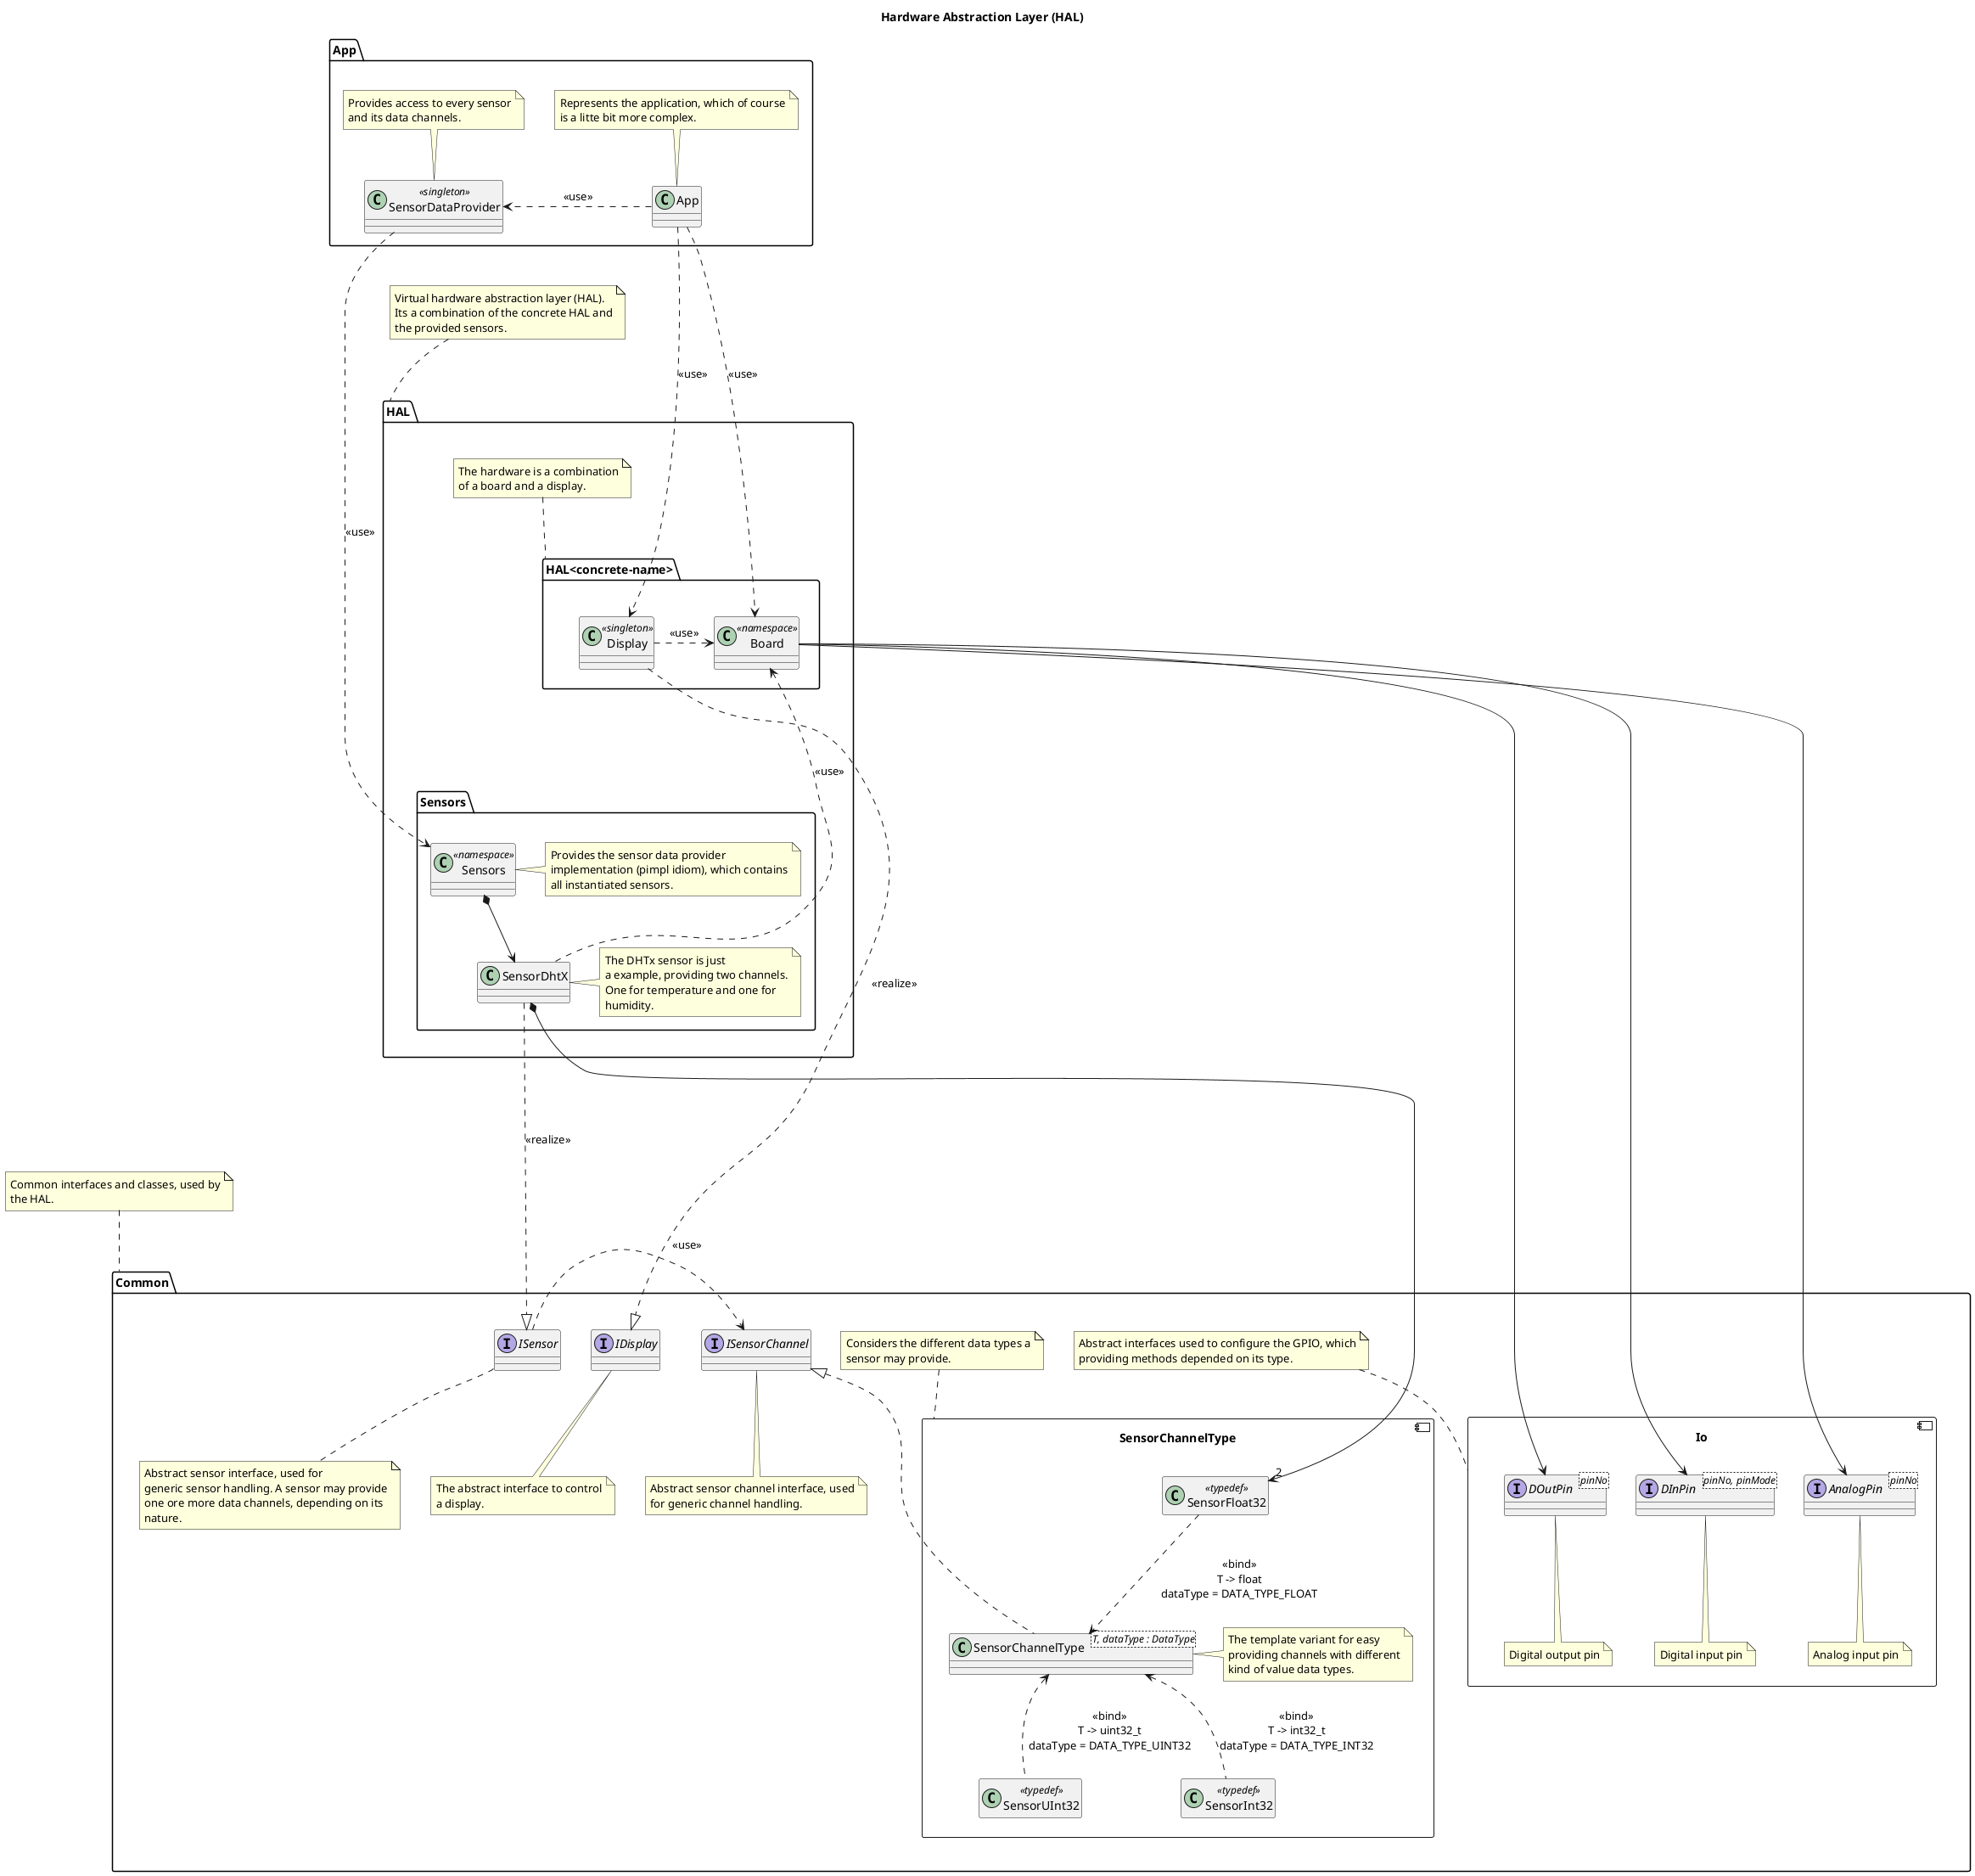@startuml hal

title Hardware Abstraction Layer (HAL)

package "Common" as commonPkg {

    component "Io" as io {
        interface "DOutPin" <pinNo>
        interface "DInPin" <pinNo, pinMode>
        interface "AnalogPin" <pinNo>

        note bottom of DOutPin: Digital output pin
        note bottom of DInPin: Digital input pin
        note bottom of AnalogPin: Analog input pin
    }

    note top of io
        Abstract interfaces used to configure the GPIO, which
        providing methods depended on its type.
    end note

    interface "IDisplay" as iDisplay

    note bottom of iDisplay
        The abstract interface to control
        a display.
    end note

    interface "ISensor" as iSensor

    note bottom of iSensor
        Abstract sensor interface, used for 
        generic sensor handling. A sensor may provide
        one ore more data channels, depending on its
        nature.
    end note

    interface "ISensorChannel" as iSensorChannel

    note bottom of iSensorChannel
        Abstract sensor channel interface, used
        for generic channel handling.
    end note

    component "SensorChannelType" as sensorChannelPkg {
        
        class "SensorChannelType<T, dataType : DataType>" as sensorChannelType

        note right of sensorChannelType
            The template variant for easy
            providing channels with different
            kind of value data types.
        end note

        class SensorUInt32 <<typedef>>
        hide SensorUInt32 members

        class SensorInt32 <<typedef>>
        hide SensorInt32 members

        class SensorFloat32 <<typedef>>
        hide SensorFloat32 members

        SensorUInt32 .u.> sensorChannelType: <<bind>>\nT -> uint32_t\ndataType = DATA_TYPE_UINT32
        SensorInt32 .u.> sensorChannelType: <<bind>>\nT -> int32_t\ndataType = DATA_TYPE_INT32
        SensorFloat32 ..> sensorChannelType: <<bind>>\nT -> float\ndataType = DATA_TYPE_FLOAT
    }

    note top of sensorChannelPkg
        Considers the different data types a
        sensor may provide.
    end note

    sensorChannelType .u..|> iSensorChannel
    iSensor .> iSensorChannel: <<use>>
}

note top of commonPkg
    Common interfaces and classes, used by
    the HAL.
end note

package "HAL" as halPkg {

    package "HAL<concrete-name>" as halXXXPkg {

        class "Display" as display <<singleton>>
        class "Board" as board <<namespace>>

        display .> board: <<use>>
    }

    note top of halXXXPkg
        The hardware is a combination
        of a board and a display.
    end note

    package "Sensors" as sensorsPkg {

        class "SensorDhtX" as sensorDhtX
        class "Sensors" as sensors <<namespace>>

        note right of sensorDhtX
            The DHTx sensor is just
            a example, providing two channels.
            One for temperature and one for
            humidity.
        end note

        note right of sensors
            Provides the sensor data provider
            implementation (pimpl idiom), which contains
            all instantiated sensors.
        end note
    }

    display ..|> iDisplay: <<realize>>
    board --> DOutPin
    board --> DInPin
    board --> AnalogPin
    board <.... sensorDhtX: <<use>>
    sensors *--> sensorDhtX
    sensorDhtX ...|> iSensor: <<realize>>
    sensorDhtX *-----> "2" SensorFloat32
}

note top of halPkg
    Virtual hardware abstraction layer (HAL).
    Its a combination of the concrete HAL and
    the provided sensors.
end note

halPkg -[hidden]--- commonPkg

package "App" as appPkg {

    class "App" as app

    note top of app
        Represents the application, which of course
        is a litte bit more complex.
    end note

    class "SensorDataProvider" as sensorDataProvider <<singleton>>

    note top of sensorDataProvider
        Provides access to every sensor
        and its data channels.
    end note
}

app ....> board: <<use>>
app ....> display: <<use>>
app .r.> sensorDataProvider: <<use>>

sensorDataProvider ..> sensors: <<use>>

@enduml